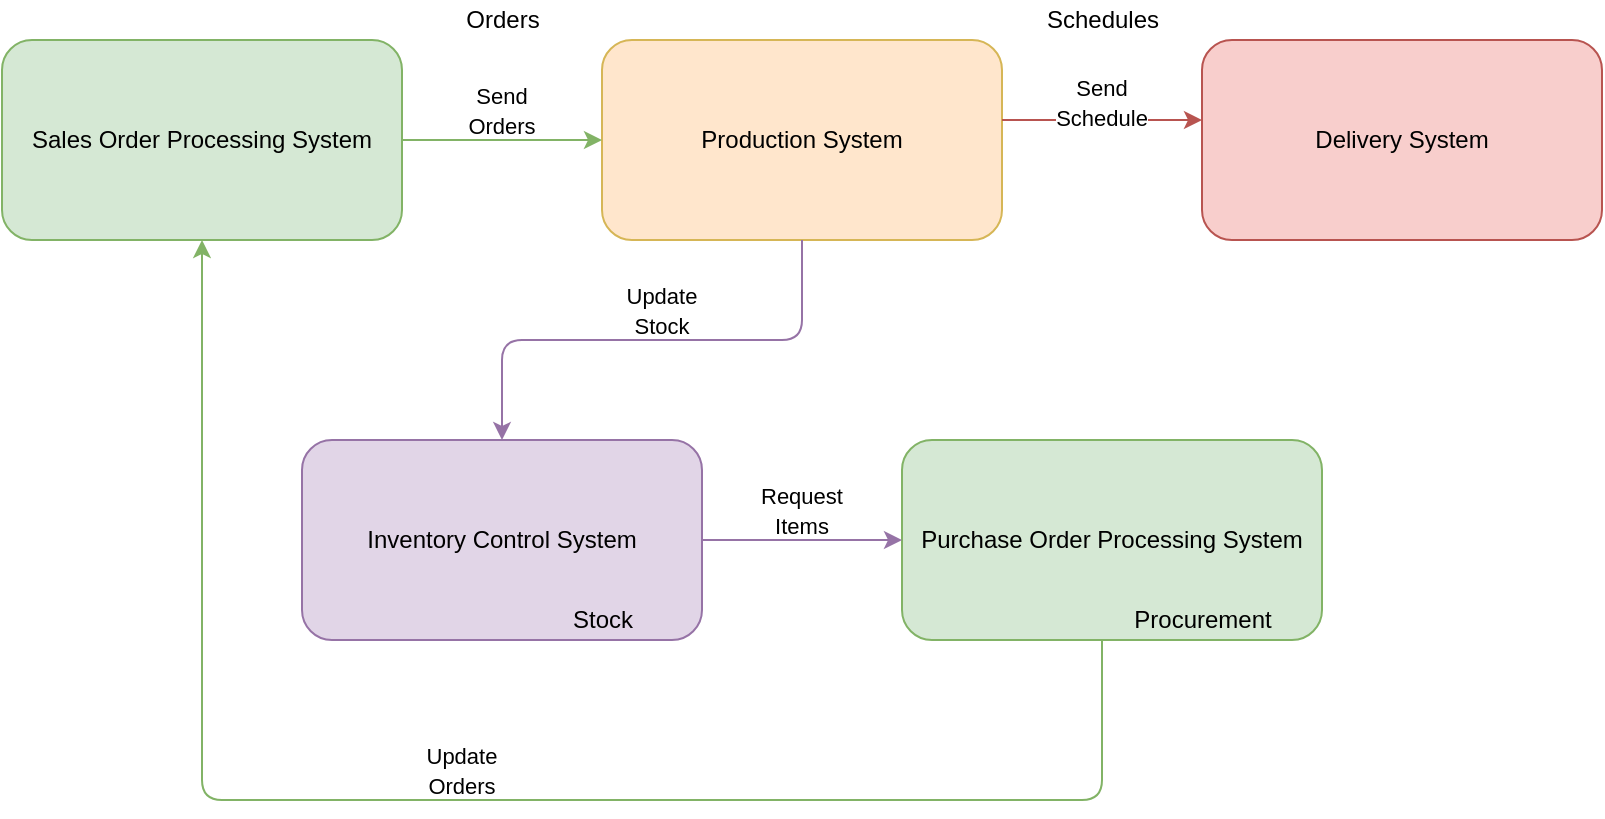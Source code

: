 <mxfile version="26.0.1">
  <diagram name="Integrated System Relationships" id="cV3sKzwQuMIi0W9DKhRD">
    <mxGraphModel dx="1221" dy="725" grid="1" gridSize="10" guides="1" tooltips="1" connect="1" arrows="1" fold="1" page="1" pageScale="1" pageWidth="827" pageHeight="1169" math="0" shadow="0">
      <root>
        <mxCell id="0" />
        <mxCell id="1" parent="0" />
        <mxCell id="wpcjDuDs54A-yuHA8lGh-43" value="Sales Order Processing System" style="rounded=1;whiteSpace=wrap;html=1;fillColor=#d5e8d4;strokeColor=#82b366;" vertex="1" parent="1">
          <mxGeometry x="100" y="100" width="200" height="100" as="geometry" />
        </mxCell>
        <mxCell id="wpcjDuDs54A-yuHA8lGh-44" value="Production System" style="rounded=1;whiteSpace=wrap;html=1;fillColor=#ffe6cc;strokeColor=#d6b656;" vertex="1" parent="1">
          <mxGeometry x="400" y="100" width="200" height="100" as="geometry" />
        </mxCell>
        <mxCell id="wpcjDuDs54A-yuHA8lGh-45" value="Delivery System" style="rounded=1;whiteSpace=wrap;html=1;fillColor=#f8cecc;strokeColor=#b85450;" vertex="1" parent="1">
          <mxGeometry x="700" y="100" width="200" height="100" as="geometry" />
        </mxCell>
        <mxCell id="wpcjDuDs54A-yuHA8lGh-46" value="Inventory Control System" style="rounded=1;whiteSpace=wrap;html=1;fillColor=#e1d5e7;strokeColor=#9673a6;" vertex="1" parent="1">
          <mxGeometry x="250" y="300" width="200" height="100" as="geometry" />
        </mxCell>
        <mxCell id="wpcjDuDs54A-yuHA8lGh-47" value="Purchase Order Processing System" style="rounded=1;whiteSpace=wrap;html=1;fillColor=#d5e8d4;strokeColor=#82b366;" vertex="1" parent="1">
          <mxGeometry x="550" y="300" width="210" height="100" as="geometry" />
        </mxCell>
        <mxCell id="wpcjDuDs54A-yuHA8lGh-48" value="" style="edgeStyle=orthogonalEdgeStyle;rounded=1;strokeColor=#82b366;" edge="1" parent="1" source="wpcjDuDs54A-yuHA8lGh-43" target="wpcjDuDs54A-yuHA8lGh-44">
          <mxGeometry y="20" relative="1" as="geometry">
            <mxPoint as="offset" />
          </mxGeometry>
        </mxCell>
        <mxCell id="wpcjDuDs54A-yuHA8lGh-49" value="" style="edgeStyle=orthogonalEdgeStyle;rounded=1;strokeColor=#b85450;" edge="1" parent="1" source="wpcjDuDs54A-yuHA8lGh-44" target="wpcjDuDs54A-yuHA8lGh-45">
          <mxGeometry y="-30" relative="1" as="geometry">
            <Array as="points">
              <mxPoint x="640" y="140" />
              <mxPoint x="640" y="140" />
            </Array>
            <mxPoint as="offset" />
          </mxGeometry>
        </mxCell>
        <mxCell id="wpcjDuDs54A-yuHA8lGh-50" value="" style="edgeStyle=orthogonalEdgeStyle;rounded=1;strokeColor=#9673a6;" edge="1" parent="1" source="wpcjDuDs54A-yuHA8lGh-44" target="wpcjDuDs54A-yuHA8lGh-46">
          <mxGeometry x="0.36" y="-40" relative="1" as="geometry">
            <mxPoint as="offset" />
          </mxGeometry>
        </mxCell>
        <mxCell id="wpcjDuDs54A-yuHA8lGh-51" value="" style="edgeStyle=orthogonalEdgeStyle;rounded=1;strokeColor=#9673a6;" edge="1" parent="1" source="wpcjDuDs54A-yuHA8lGh-46" target="wpcjDuDs54A-yuHA8lGh-47">
          <mxGeometry y="-40" relative="1" as="geometry">
            <mxPoint as="offset" />
          </mxGeometry>
        </mxCell>
        <mxCell id="wpcjDuDs54A-yuHA8lGh-52" value="" style="edgeStyle=orthogonalEdgeStyle;rounded=1;strokeColor=#82b366;" edge="1" parent="1" source="wpcjDuDs54A-yuHA8lGh-47" target="wpcjDuDs54A-yuHA8lGh-43">
          <mxGeometry x="-0.185" y="60" relative="1" as="geometry">
            <Array as="points">
              <mxPoint x="650" y="480" />
              <mxPoint x="200" y="480" />
            </Array>
            <mxPoint as="offset" />
          </mxGeometry>
        </mxCell>
        <mxCell id="wpcjDuDs54A-yuHA8lGh-53" value="Orders" style="text;html=1;align=center;verticalAlign=middle;strokeColor=none;fillColor=none;" vertex="1" parent="1">
          <mxGeometry x="300" y="80" width="100" height="20" as="geometry" />
        </mxCell>
        <mxCell id="wpcjDuDs54A-yuHA8lGh-54" value="Schedules" style="text;html=1;align=center;verticalAlign=middle;strokeColor=none;fillColor=none;" vertex="1" parent="1">
          <mxGeometry x="600" y="80" width="100" height="20" as="geometry" />
        </mxCell>
        <mxCell id="wpcjDuDs54A-yuHA8lGh-55" value="Stock" style="text;html=1;align=center;verticalAlign=middle;strokeColor=none;fillColor=none;" vertex="1" parent="1">
          <mxGeometry x="350" y="380" width="100" height="20" as="geometry" />
        </mxCell>
        <mxCell id="wpcjDuDs54A-yuHA8lGh-56" value="Procurement" style="text;html=1;align=center;verticalAlign=middle;strokeColor=none;fillColor=none;" vertex="1" parent="1">
          <mxGeometry x="650" y="380" width="100" height="20" as="geometry" />
        </mxCell>
        <mxCell id="wpcjDuDs54A-yuHA8lGh-57" value="&lt;span style=&quot;font-size: 11px; text-wrap-mode: nowrap; background-color: rgb(255, 255, 255);&quot;&gt;Send Orders&lt;/span&gt;" style="text;html=1;align=center;verticalAlign=middle;whiteSpace=wrap;rounded=0;" vertex="1" parent="1">
          <mxGeometry x="320" y="120" width="60" height="30" as="geometry" />
        </mxCell>
        <mxCell id="wpcjDuDs54A-yuHA8lGh-58" value="&lt;span style=&quot;font-size: 11px; text-wrap-mode: nowrap; background-color: rgb(255, 255, 255);&quot;&gt;Send Schedule&lt;/span&gt;" style="text;html=1;align=center;verticalAlign=middle;whiteSpace=wrap;rounded=0;" vertex="1" parent="1">
          <mxGeometry x="620" y="116" width="60" height="30" as="geometry" />
        </mxCell>
        <mxCell id="wpcjDuDs54A-yuHA8lGh-59" value="&lt;span style=&quot;font-size: 11px; text-wrap-mode: nowrap; background-color: rgb(255, 255, 255);&quot;&gt;Update Stock&lt;/span&gt;" style="text;html=1;align=center;verticalAlign=middle;whiteSpace=wrap;rounded=0;" vertex="1" parent="1">
          <mxGeometry x="400" y="220" width="60" height="30" as="geometry" />
        </mxCell>
        <mxCell id="wpcjDuDs54A-yuHA8lGh-60" value="&lt;span style=&quot;font-size: 11px; text-wrap-mode: nowrap; background-color: rgb(255, 255, 255);&quot;&gt;Request Items&lt;/span&gt;" style="text;html=1;align=center;verticalAlign=middle;whiteSpace=wrap;rounded=0;" vertex="1" parent="1">
          <mxGeometry x="470" y="320" width="60" height="30" as="geometry" />
        </mxCell>
        <mxCell id="wpcjDuDs54A-yuHA8lGh-61" value="&lt;span style=&quot;font-size: 11px; text-wrap-mode: nowrap; background-color: rgb(255, 255, 255);&quot;&gt;Update Orders&lt;/span&gt;" style="text;html=1;align=center;verticalAlign=middle;whiteSpace=wrap;rounded=0;" vertex="1" parent="1">
          <mxGeometry x="300" y="450" width="60" height="30" as="geometry" />
        </mxCell>
      </root>
    </mxGraphModel>
  </diagram>
</mxfile>
